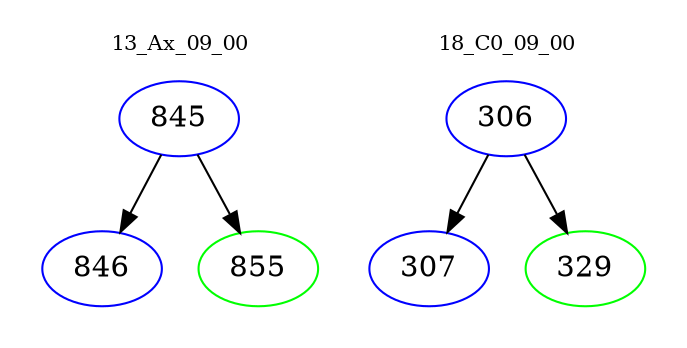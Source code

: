 digraph{
subgraph cluster_0 {
color = white
label = "13_Ax_09_00";
fontsize=10;
T0_845 [label="845", color="blue"]
T0_845 -> T0_846 [color="black"]
T0_846 [label="846", color="blue"]
T0_845 -> T0_855 [color="black"]
T0_855 [label="855", color="green"]
}
subgraph cluster_1 {
color = white
label = "18_C0_09_00";
fontsize=10;
T1_306 [label="306", color="blue"]
T1_306 -> T1_307 [color="black"]
T1_307 [label="307", color="blue"]
T1_306 -> T1_329 [color="black"]
T1_329 [label="329", color="green"]
}
}
